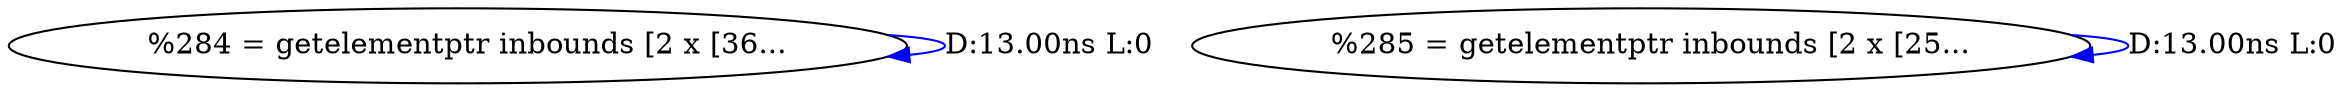 digraph {
Node0x4134c50[label="  %284 = getelementptr inbounds [2 x [36..."];
Node0x4134c50 -> Node0x4134c50[label="D:13.00ns L:0",color=blue];
Node0x4134d90[label="  %285 = getelementptr inbounds [2 x [25..."];
Node0x4134d90 -> Node0x4134d90[label="D:13.00ns L:0",color=blue];
}
